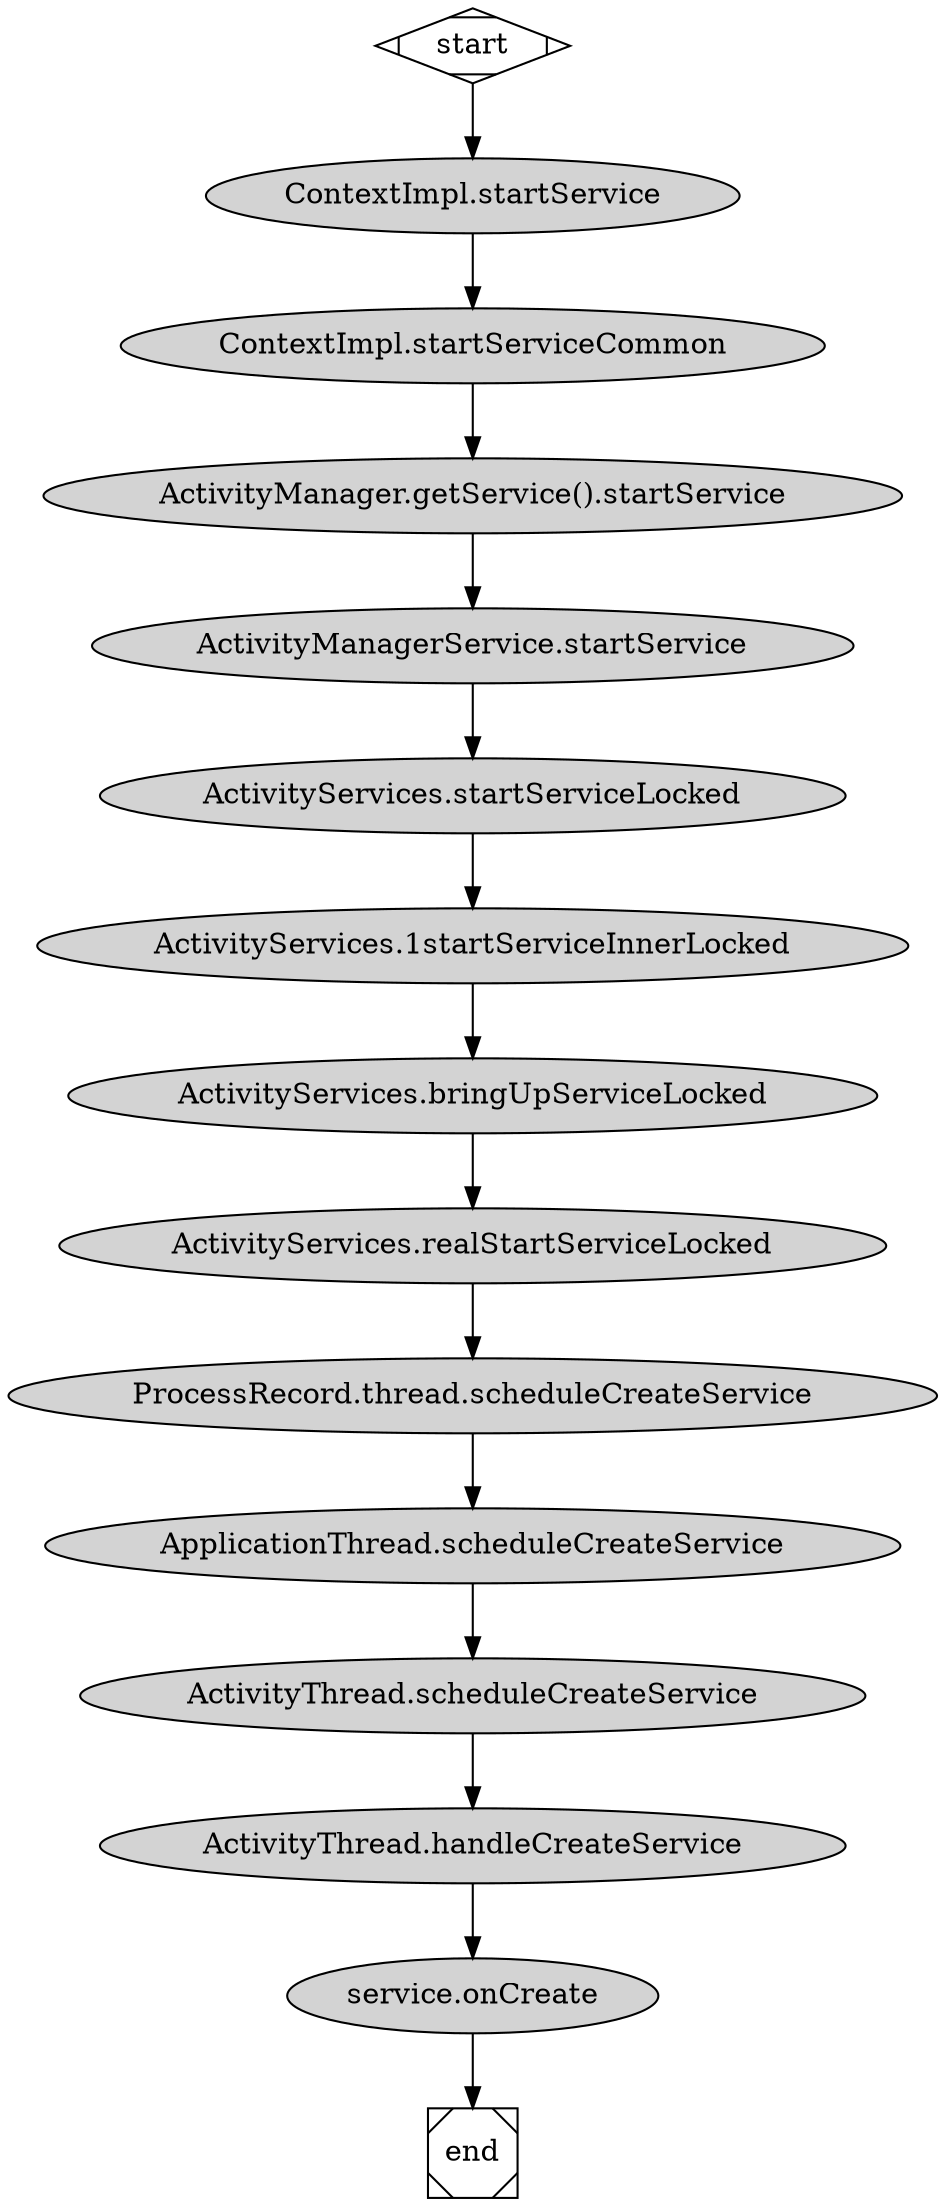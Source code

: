 digraph ServiceStart {

  subgraph MainThread {
    node [style=filled];
    color = lightgrey;

    a1[label="ContextImpl.startService"]
    a2[label="ContextImpl.startServiceCommon"]
    a3[label="ActivityManager.getService().startService"]
    a4[label="ActivityManagerService.startService"]
    a5[label="ActivityServices.startServiceLocked"]
    a6[label="ActivityServices.1startServiceInnerLocked"]
    a7[label="ActivityServices.bringUpServiceLocked"]
    a8[label="ActivityServices.realStartServiceLocked"]
    a9[label="ProcessRecord.thread.scheduleCreateService"]
    a10[label="ApplicationThread.scheduleCreateService"]
    a11[label="ActivityThread.scheduleCreateService"]
    a12[label="ActivityThread.handleCreateService"]
    a13[label="service.onCreate"]

    a1->a2->a3->a4->a5->a6->a7->a8->a9->a10->a11->a12->a13;
  }

  start -> a1;
  a13 -> end;

  start [shape=Mdiamond];
  end [shape=Msquare];
}